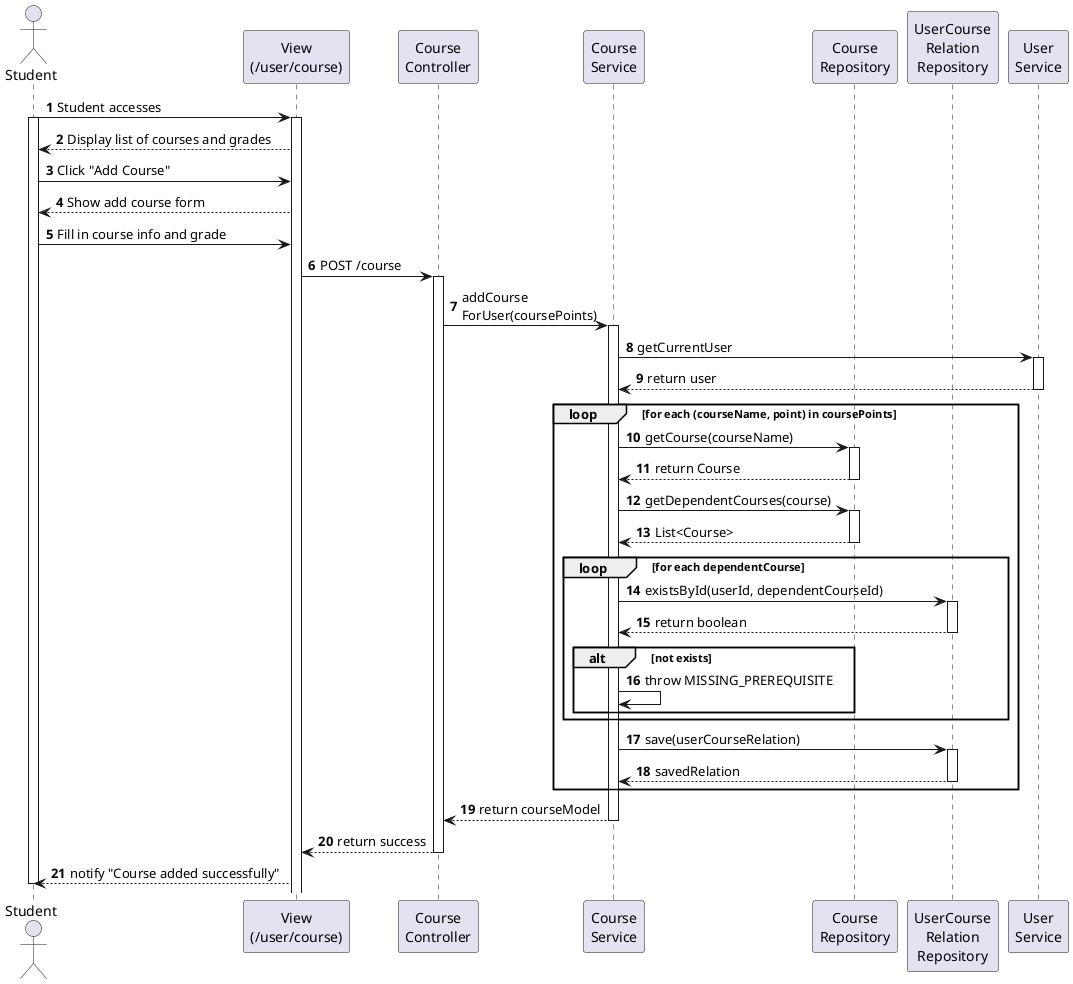 @startuml
autonumber
actor Student as SV

participant "View\n(/user/course)" as View
participant "Course\nController" as Controller
participant "Course\nService" as Service
participant "Course\nRepository" as CourseRepo
participant "UserCourse\nRelation\nRepository" as UCRRepo
participant "User\nService" as UService

SV -> View : Student accesses
activate SV
activate View
View --> SV : Display list of courses and grades
SV -> View : Click "Add Course"
View --> SV : Show add course form
SV -> View : Fill in course info and grade
View -> Controller: POST /course
activate Controller
Controller -> Service : addCourse\nForUser(coursePoints)
activate Service

Service -> UService: getCurrentUser
activate UService
UService --> Service: return user
deactivate UService

loop for each (courseName, point) in coursePoints
    Service -> CourseRepo : getCourse(courseName)
    activate CourseRepo
    CourseRepo --> Service : return Course
    deactivate CourseRepo
    Service -> CourseRepo : getDependentCourses(course)
    activate CourseRepo
    CourseRepo --> Service : List<Course>
    deactivate CourseRepo

    loop for each dependentCourse
        Service -> UCRRepo : existsById(userId, dependentCourseId)
        activate UCRRepo
        UCRRepo --> Service: return boolean
        deactivate UCRRepo
        alt not exists
            Service -> Service : throw MISSING_PREREQUISITE
        end
    end

    Service -> UCRRepo : save(userCourseRelation)
    activate UCRRepo
    UCRRepo --> Service : savedRelation
    deactivate UCRRepo
end

Service --> Controller : return courseModel
deactivate Service

Controller --> View : return success
deactivate Controller

View --> SV : notify "Course added successfully"
deactivate SV

@enduml
